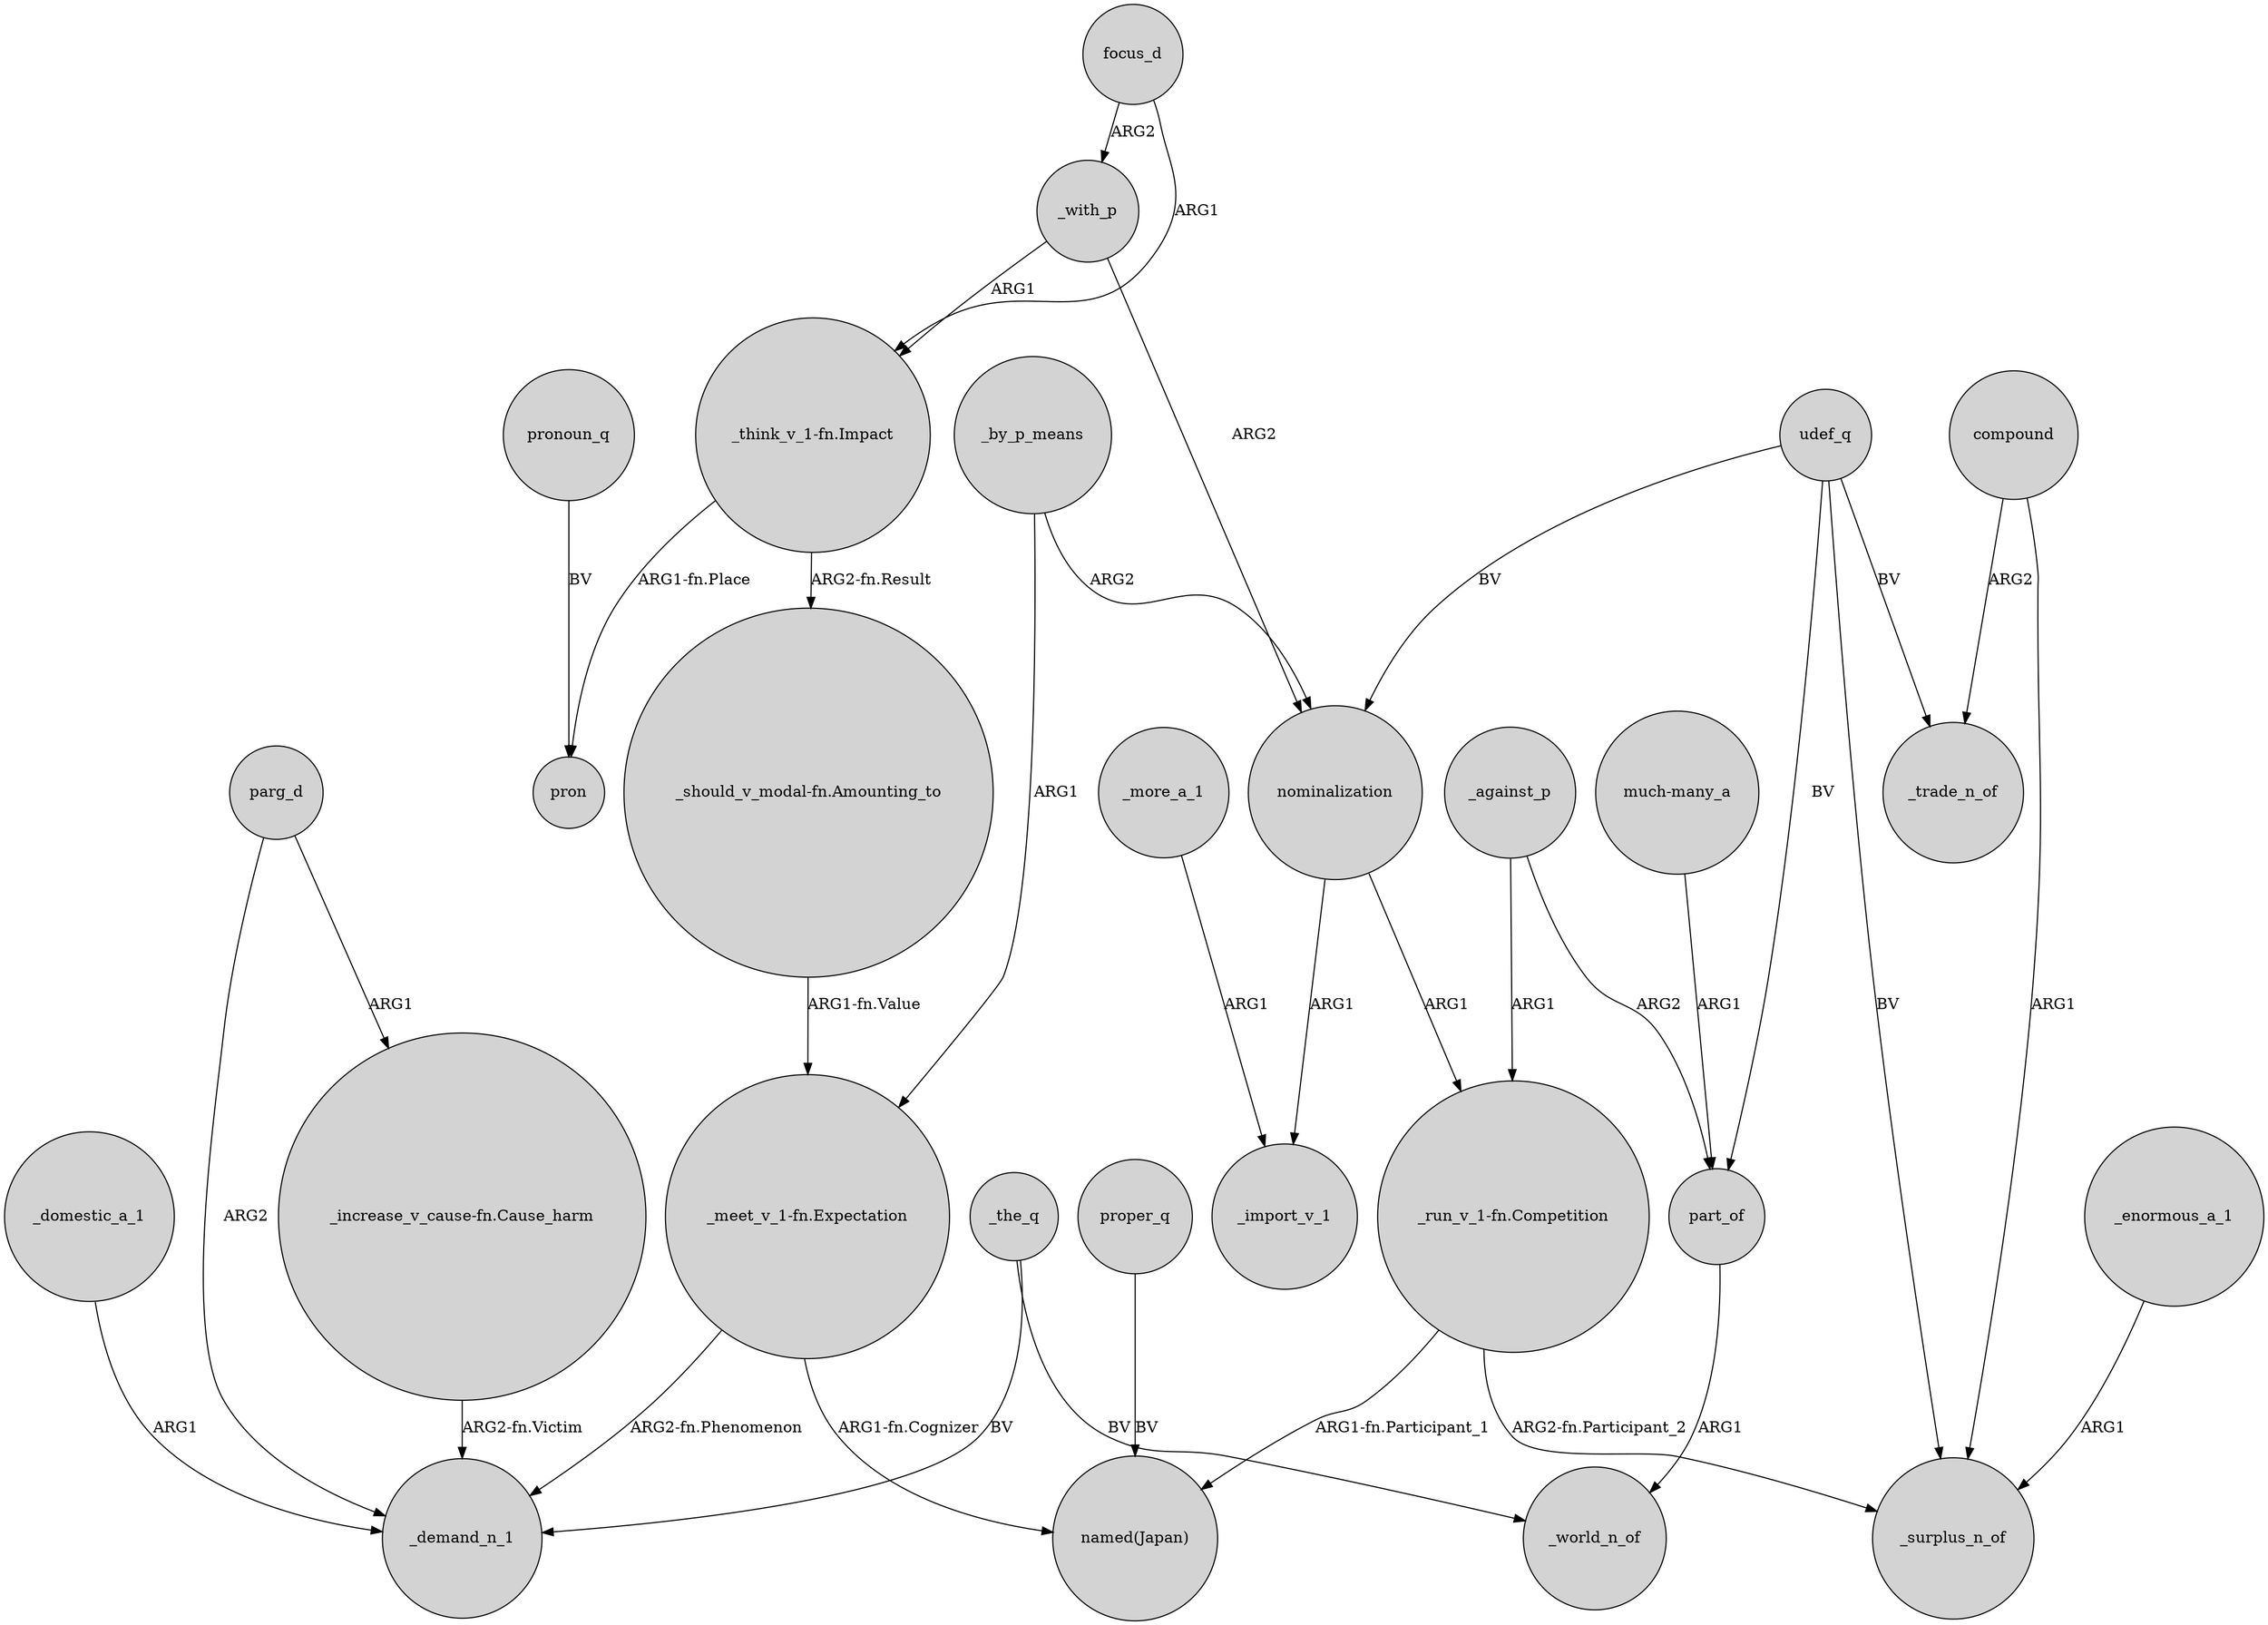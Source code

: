 digraph {
	node [shape=circle style=filled]
	parg_d -> _demand_n_1 [label=ARG2]
	_with_p -> "_think_v_1-fn.Impact" [label=ARG1]
	focus_d -> _with_p [label=ARG2]
	udef_q -> part_of [label=BV]
	_against_p -> part_of [label=ARG2]
	compound -> _surplus_n_of [label=ARG1]
	udef_q -> nominalization [label=BV]
	_against_p -> "_run_v_1-fn.Competition" [label=ARG1]
	_by_p_means -> "_meet_v_1-fn.Expectation" [label=ARG1]
	_enormous_a_1 -> _surplus_n_of [label=ARG1]
	"_run_v_1-fn.Competition" -> "named(Japan)" [label="ARG1-fn.Participant_1"]
	"_think_v_1-fn.Impact" -> "_should_v_modal-fn.Amounting_to" [label="ARG2-fn.Result"]
	pronoun_q -> pron [label=BV]
	part_of -> _world_n_of [label=ARG1]
	"_run_v_1-fn.Competition" -> _surplus_n_of [label="ARG2-fn.Participant_2"]
	parg_d -> "_increase_v_cause-fn.Cause_harm" [label=ARG1]
	"much-many_a" -> part_of [label=ARG1]
	_by_p_means -> nominalization [label=ARG2]
	proper_q -> "named(Japan)" [label=BV]
	_domestic_a_1 -> _demand_n_1 [label=ARG1]
	udef_q -> _surplus_n_of [label=BV]
	focus_d -> "_think_v_1-fn.Impact" [label=ARG1]
	"_think_v_1-fn.Impact" -> pron [label="ARG1-fn.Place"]
	_the_q -> _demand_n_1 [label=BV]
	nominalization -> "_run_v_1-fn.Competition" [label=ARG1]
	udef_q -> _trade_n_of [label=BV]
	"_increase_v_cause-fn.Cause_harm" -> _demand_n_1 [label="ARG2-fn.Victim"]
	"_should_v_modal-fn.Amounting_to" -> "_meet_v_1-fn.Expectation" [label="ARG1-fn.Value"]
	compound -> _trade_n_of [label=ARG2]
	nominalization -> _import_v_1 [label=ARG1]
	"_meet_v_1-fn.Expectation" -> _demand_n_1 [label="ARG2-fn.Phenomenon"]
	"_meet_v_1-fn.Expectation" -> "named(Japan)" [label="ARG1-fn.Cognizer"]
	_the_q -> _world_n_of [label=BV]
	_more_a_1 -> _import_v_1 [label=ARG1]
	_with_p -> nominalization [label=ARG2]
}
